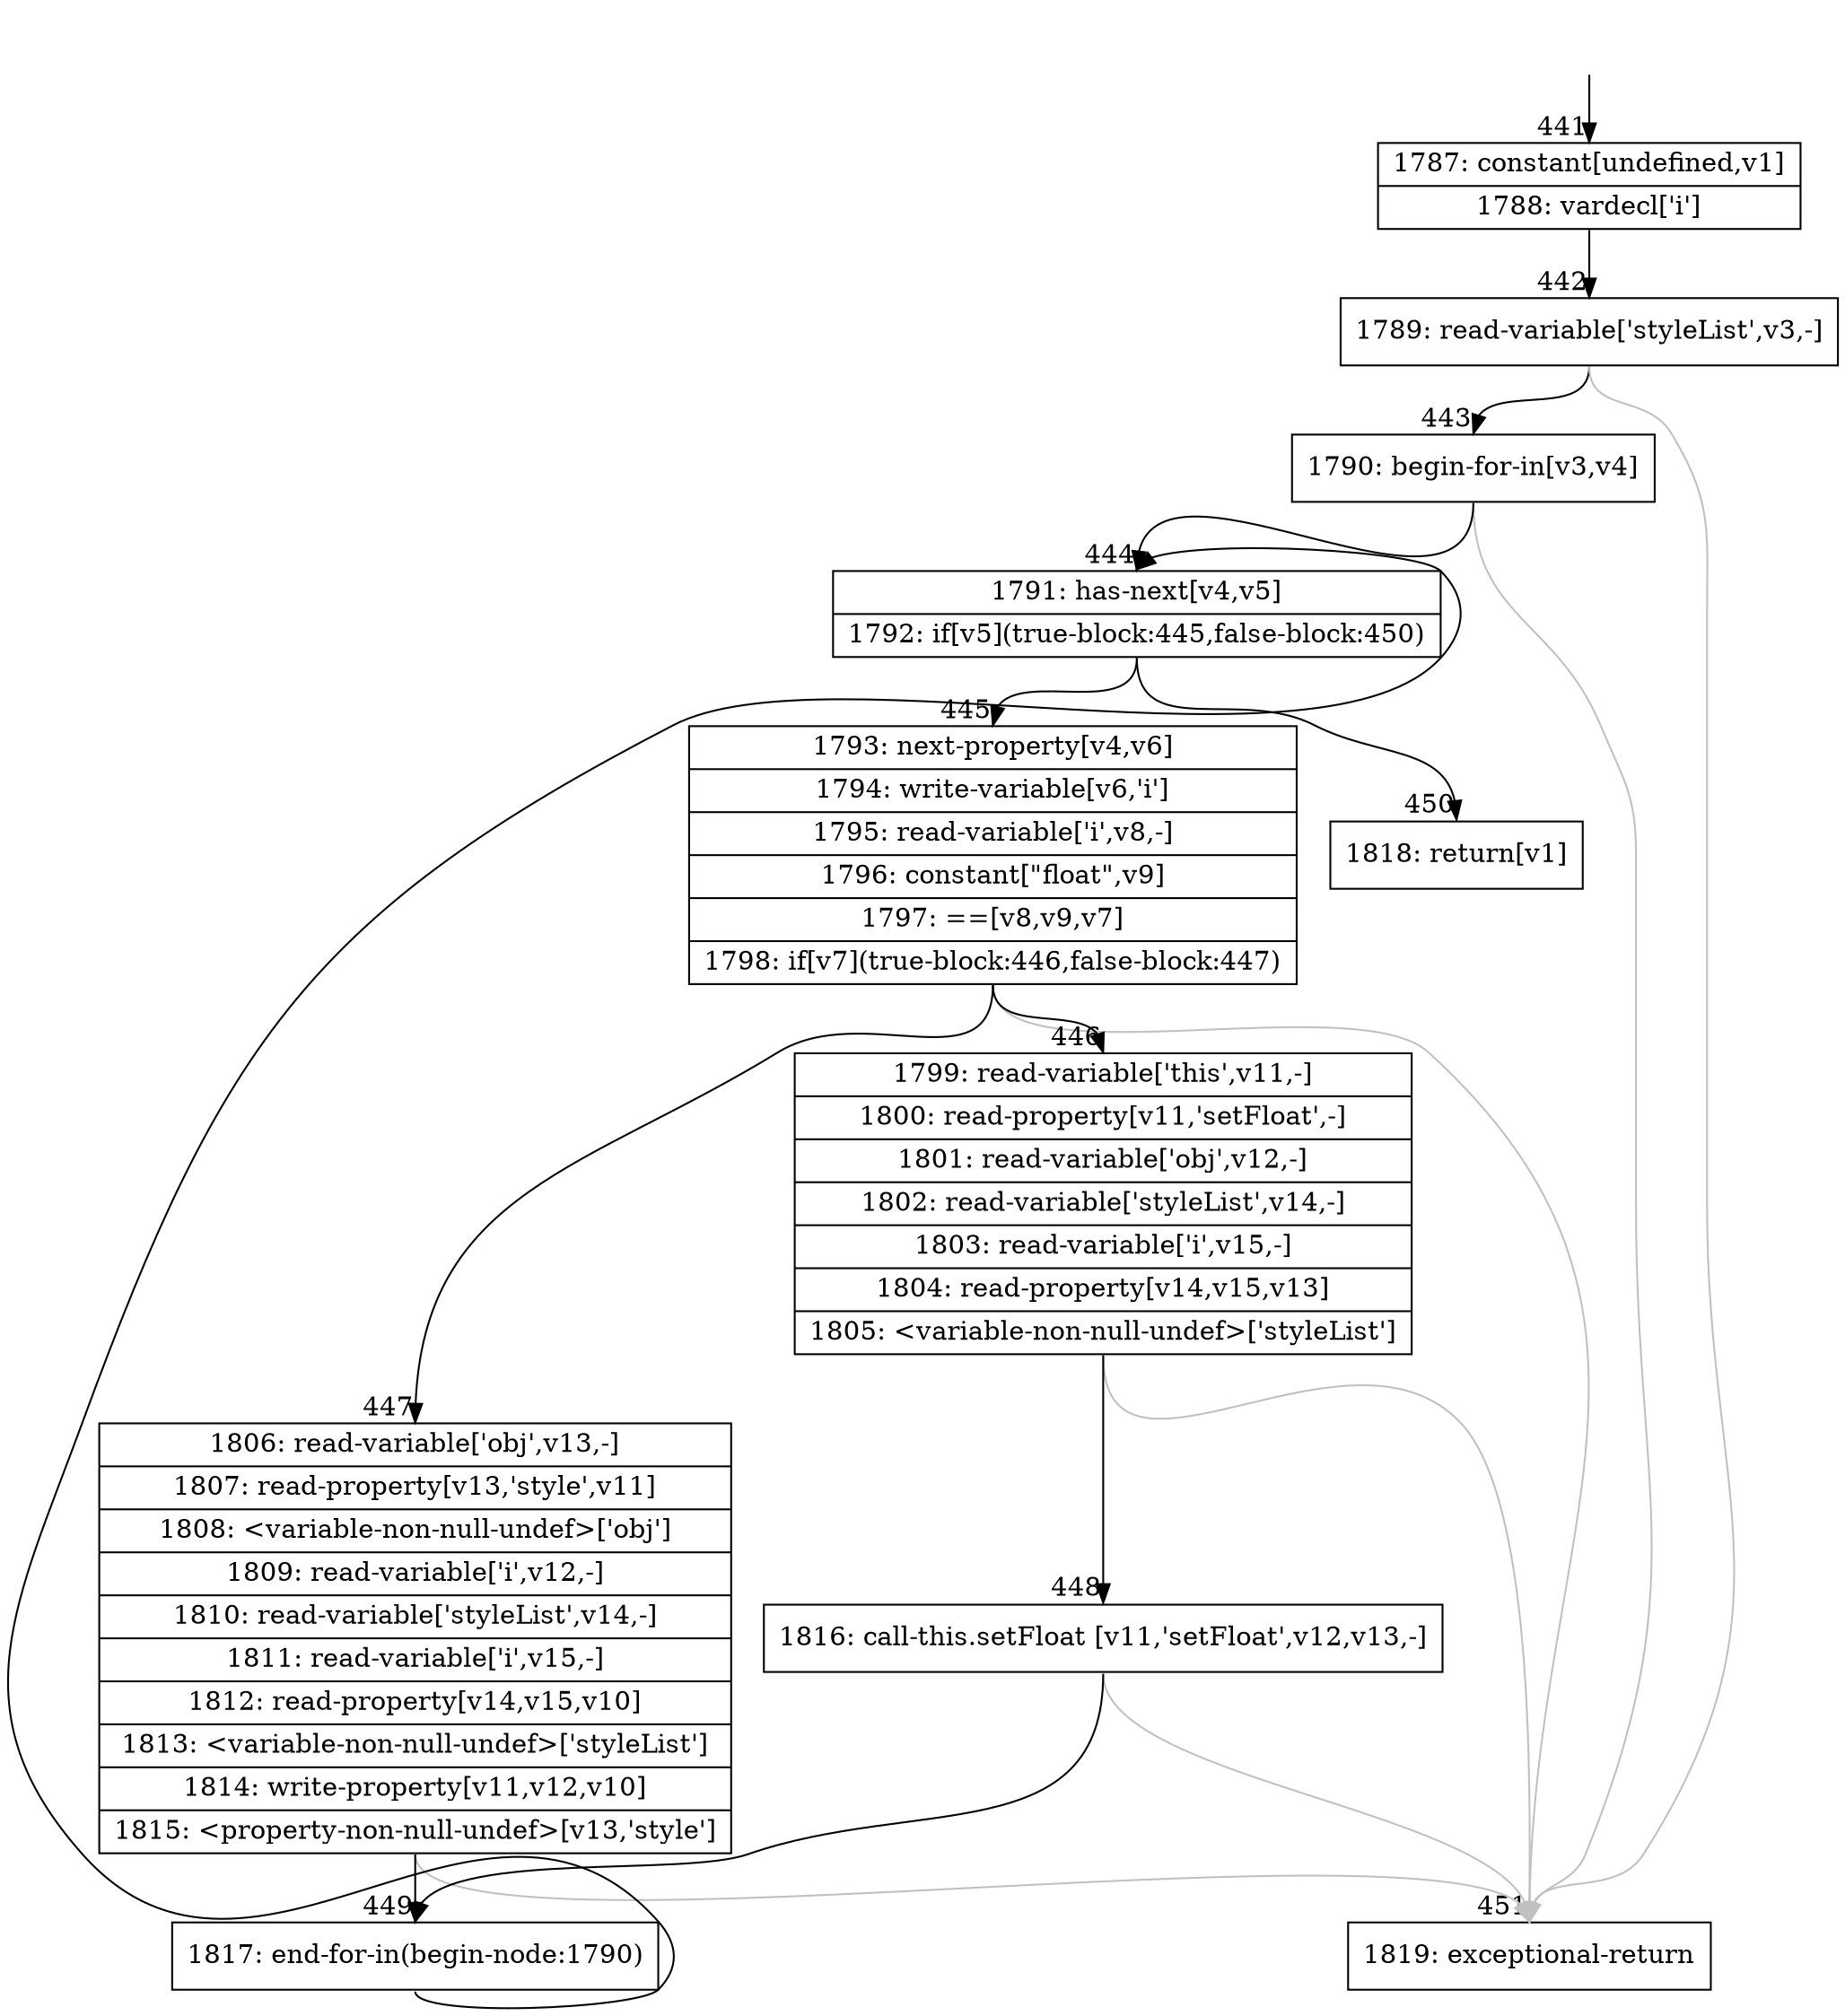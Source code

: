 digraph {
rankdir="TD"
BB_entry11[shape=none,label=""];
BB_entry11 -> BB441 [tailport=s, headport=n, headlabel="    441"]
BB441 [shape=record label="{1787: constant[undefined,v1]|1788: vardecl['i']}" ] 
BB441 -> BB442 [tailport=s, headport=n, headlabel="      442"]
BB442 [shape=record label="{1789: read-variable['styleList',v3,-]}" ] 
BB442 -> BB443 [tailport=s, headport=n, headlabel="      443"]
BB442 -> BB451 [tailport=s, headport=n, color=gray, headlabel="      451"]
BB443 [shape=record label="{1790: begin-for-in[v3,v4]}" ] 
BB443 -> BB444 [tailport=s, headport=n, headlabel="      444"]
BB443 -> BB451 [tailport=s, headport=n, color=gray]
BB444 [shape=record label="{1791: has-next[v4,v5]|1792: if[v5](true-block:445,false-block:450)}" ] 
BB444 -> BB445 [tailport=s, headport=n, headlabel="      445"]
BB444 -> BB450 [tailport=s, headport=n, headlabel="      450"]
BB445 [shape=record label="{1793: next-property[v4,v6]|1794: write-variable[v6,'i']|1795: read-variable['i',v8,-]|1796: constant[\"float\",v9]|1797: ==[v8,v9,v7]|1798: if[v7](true-block:446,false-block:447)}" ] 
BB445 -> BB446 [tailport=s, headport=n, headlabel="      446"]
BB445 -> BB447 [tailport=s, headport=n, headlabel="      447"]
BB445 -> BB451 [tailport=s, headport=n, color=gray]
BB446 [shape=record label="{1799: read-variable['this',v11,-]|1800: read-property[v11,'setFloat',-]|1801: read-variable['obj',v12,-]|1802: read-variable['styleList',v14,-]|1803: read-variable['i',v15,-]|1804: read-property[v14,v15,v13]|1805: \<variable-non-null-undef\>['styleList']}" ] 
BB446 -> BB448 [tailport=s, headport=n, headlabel="      448"]
BB446 -> BB451 [tailport=s, headport=n, color=gray]
BB447 [shape=record label="{1806: read-variable['obj',v13,-]|1807: read-property[v13,'style',v11]|1808: \<variable-non-null-undef\>['obj']|1809: read-variable['i',v12,-]|1810: read-variable['styleList',v14,-]|1811: read-variable['i',v15,-]|1812: read-property[v14,v15,v10]|1813: \<variable-non-null-undef\>['styleList']|1814: write-property[v11,v12,v10]|1815: \<property-non-null-undef\>[v13,'style']}" ] 
BB447 -> BB449 [tailport=s, headport=n, headlabel="      449"]
BB447 -> BB451 [tailport=s, headport=n, color=gray]
BB448 [shape=record label="{1816: call-this.setFloat [v11,'setFloat',v12,v13,-]}" ] 
BB448 -> BB449 [tailport=s, headport=n]
BB448 -> BB451 [tailport=s, headport=n, color=gray]
BB449 [shape=record label="{1817: end-for-in(begin-node:1790)}" ] 
BB449 -> BB444 [tailport=s, headport=n]
BB450 [shape=record label="{1818: return[v1]}" ] 
BB451 [shape=record label="{1819: exceptional-return}" ] 
//#$~ 320
}
